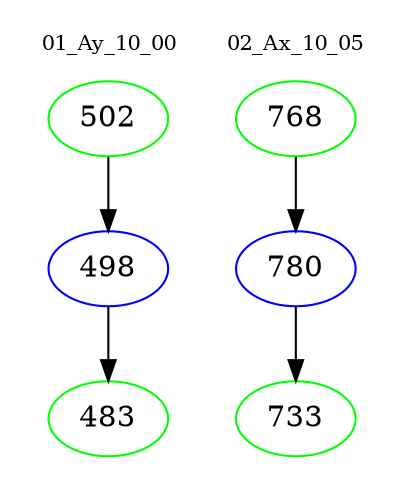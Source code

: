 digraph{
subgraph cluster_0 {
color = white
label = "01_Ay_10_00";
fontsize=10;
T0_502 [label="502", color="green"]
T0_502 -> T0_498 [color="black"]
T0_498 [label="498", color="blue"]
T0_498 -> T0_483 [color="black"]
T0_483 [label="483", color="green"]
}
subgraph cluster_1 {
color = white
label = "02_Ax_10_05";
fontsize=10;
T1_768 [label="768", color="green"]
T1_768 -> T1_780 [color="black"]
T1_780 [label="780", color="blue"]
T1_780 -> T1_733 [color="black"]
T1_733 [label="733", color="green"]
}
}
